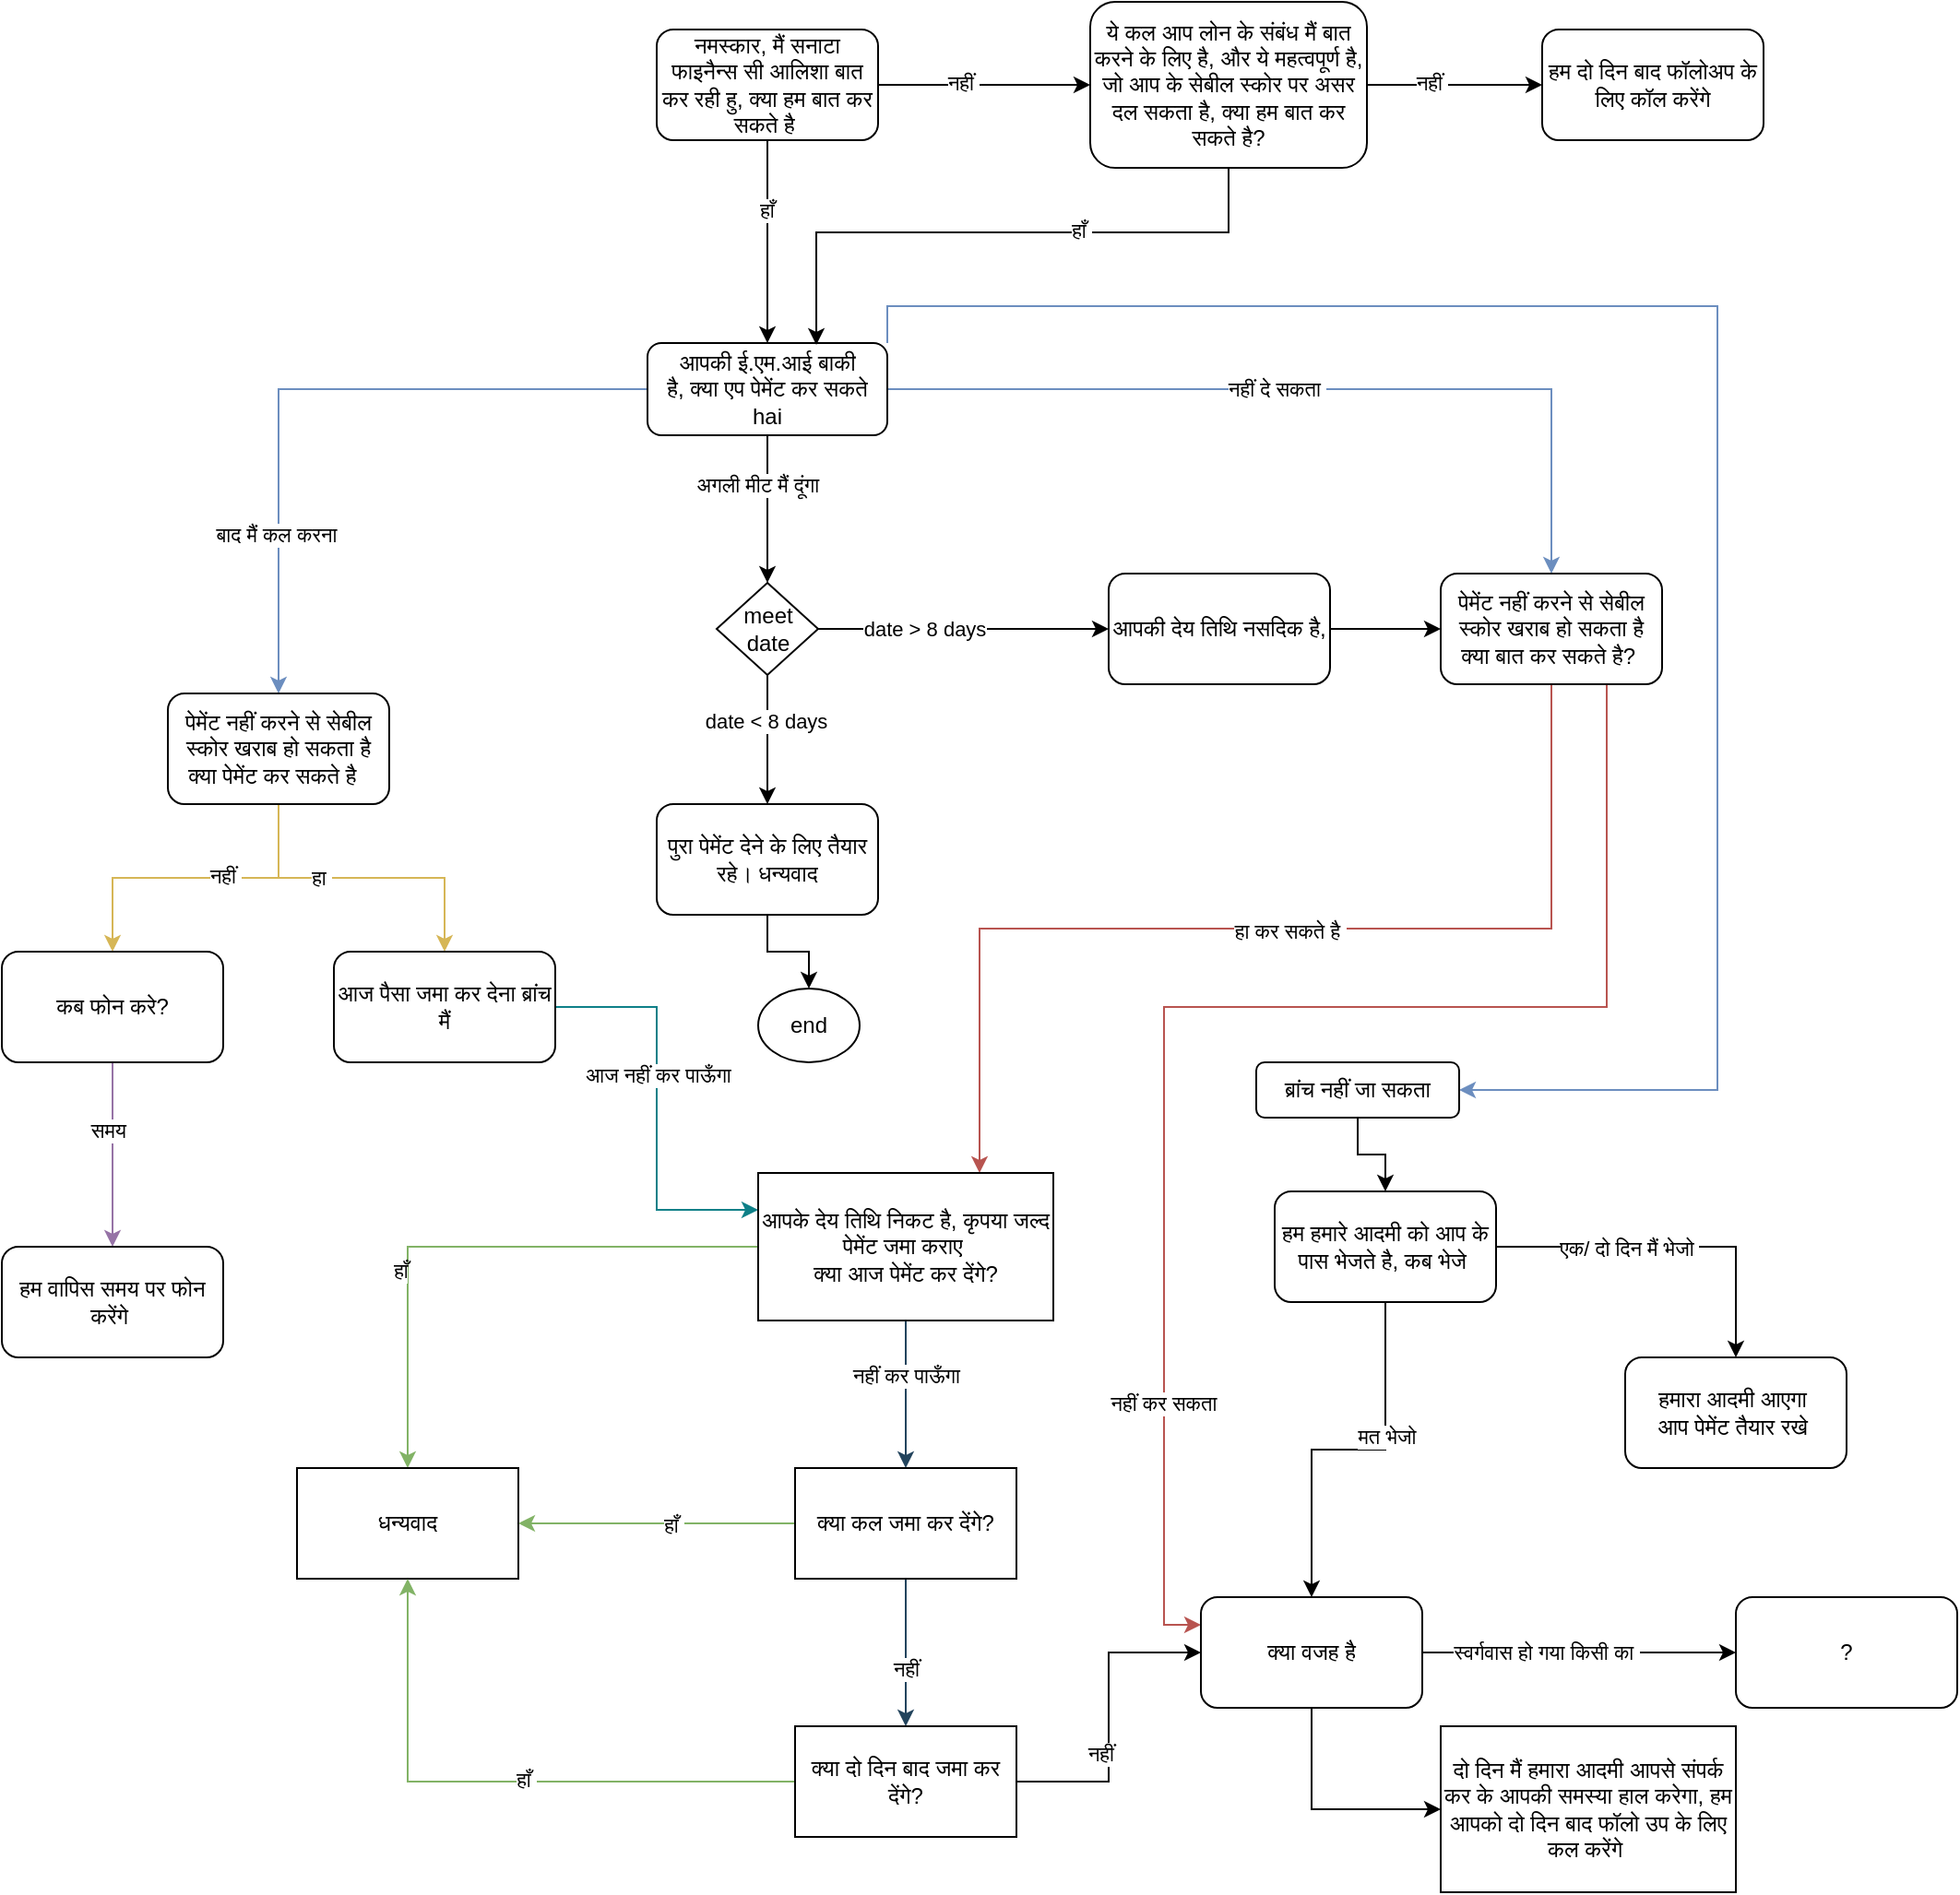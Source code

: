 <mxfile version="21.5.0" type="github">
  <diagram name="Page-1" id="A8u1cGYjJxs3ynTsOh-E">
    <mxGraphModel dx="1965" dy="636" grid="1" gridSize="10" guides="1" tooltips="1" connect="1" arrows="1" fold="1" page="1" pageScale="1" pageWidth="850" pageHeight="1100" math="0" shadow="0">
      <root>
        <mxCell id="0" />
        <mxCell id="1" parent="0" />
        <mxCell id="ubHi6udfQPmIiIhLqrcd-3" value="" style="edgeStyle=orthogonalEdgeStyle;rounded=0;orthogonalLoop=1;jettySize=auto;html=1;fillColor=#dae8fc;strokeColor=#6c8ebf;" parent="1" source="ubHi6udfQPmIiIhLqrcd-1" target="ubHi6udfQPmIiIhLqrcd-2" edge="1">
          <mxGeometry relative="1" as="geometry" />
        </mxCell>
        <mxCell id="ubHi6udfQPmIiIhLqrcd-4" value="बाद मैं कल करना&amp;nbsp;" style="edgeLabel;html=1;align=center;verticalAlign=middle;resizable=0;points=[];" parent="ubHi6udfQPmIiIhLqrcd-3" vertex="1" connectable="0">
          <mxGeometry x="0.425" relative="1" as="geometry">
            <mxPoint y="19" as="offset" />
          </mxGeometry>
        </mxCell>
        <mxCell id="ubHi6udfQPmIiIhLqrcd-6" value="" style="edgeStyle=orthogonalEdgeStyle;rounded=0;orthogonalLoop=1;jettySize=auto;html=1;" parent="1" source="D9SxiUH87e-Rk3kENxuC-22" target="ubHi6udfQPmIiIhLqrcd-5" edge="1">
          <mxGeometry relative="1" as="geometry">
            <Array as="points">
              <mxPoint x="385" y="480" />
              <mxPoint x="385" y="480" />
            </Array>
          </mxGeometry>
        </mxCell>
        <mxCell id="D9SxiUH87e-Rk3kENxuC-53" value="date &amp;lt; 8 days" style="edgeLabel;html=1;align=center;verticalAlign=middle;resizable=0;points=[];" parent="ubHi6udfQPmIiIhLqrcd-6" vertex="1" connectable="0">
          <mxGeometry x="-0.304" y="-1" relative="1" as="geometry">
            <mxPoint as="offset" />
          </mxGeometry>
        </mxCell>
        <mxCell id="ubHi6udfQPmIiIhLqrcd-9" value="" style="edgeStyle=orthogonalEdgeStyle;rounded=0;orthogonalLoop=1;jettySize=auto;html=1;fillColor=#dae8fc;strokeColor=#6c8ebf;" parent="1" source="ubHi6udfQPmIiIhLqrcd-1" target="ubHi6udfQPmIiIhLqrcd-8" edge="1">
          <mxGeometry relative="1" as="geometry" />
        </mxCell>
        <mxCell id="ubHi6udfQPmIiIhLqrcd-10" value="नहीं दे सकता&amp;nbsp;" style="edgeLabel;html=1;align=center;verticalAlign=middle;resizable=0;points=[];" parent="ubHi6udfQPmIiIhLqrcd-9" vertex="1" connectable="0">
          <mxGeometry x="0.529" y="-3" relative="1" as="geometry">
            <mxPoint x="-141" y="-3" as="offset" />
          </mxGeometry>
        </mxCell>
        <mxCell id="6fWgPlhkaPKUbiOBDTXt-3" style="rounded=0;orthogonalLoop=1;jettySize=auto;html=1;entryX=1;entryY=0.5;entryDx=0;entryDy=0;edgeStyle=orthogonalEdgeStyle;exitX=1;exitY=0;exitDx=0;exitDy=0;fillColor=#dae8fc;strokeColor=#6c8ebf;" edge="1" parent="1" source="ubHi6udfQPmIiIhLqrcd-1" target="6fWgPlhkaPKUbiOBDTXt-4">
          <mxGeometry relative="1" as="geometry">
            <mxPoint x="200.0" y="180" as="targetPoint" />
            <mxPoint x="430" y="220" as="sourcePoint" />
            <Array as="points">
              <mxPoint x="450" y="240" />
              <mxPoint x="900" y="240" />
              <mxPoint x="900" y="665" />
            </Array>
          </mxGeometry>
        </mxCell>
        <mxCell id="ubHi6udfQPmIiIhLqrcd-1" value="आपकी ई.एम.आई बाकी&lt;br&gt;है, क्या एप पेमेंट कर सकते&lt;br&gt;hai" style="rounded=1;whiteSpace=wrap;html=1;" parent="1" vertex="1">
          <mxGeometry x="320" y="260" width="130" height="50" as="geometry" />
        </mxCell>
        <mxCell id="ubHi6udfQPmIiIhLqrcd-13" value="" style="edgeStyle=orthogonalEdgeStyle;rounded=0;orthogonalLoop=1;jettySize=auto;html=1;fillColor=#fff2cc;strokeColor=#d6b656;" parent="1" source="ubHi6udfQPmIiIhLqrcd-2" target="ubHi6udfQPmIiIhLqrcd-12" edge="1">
          <mxGeometry relative="1" as="geometry" />
        </mxCell>
        <mxCell id="ubHi6udfQPmIiIhLqrcd-14" value="हा&amp;nbsp;" style="edgeLabel;html=1;align=center;verticalAlign=middle;resizable=0;points=[];" parent="ubHi6udfQPmIiIhLqrcd-13" vertex="1" connectable="0">
          <mxGeometry x="-0.265" relative="1" as="geometry">
            <mxPoint as="offset" />
          </mxGeometry>
        </mxCell>
        <mxCell id="ubHi6udfQPmIiIhLqrcd-16" value="" style="edgeStyle=orthogonalEdgeStyle;rounded=0;orthogonalLoop=1;jettySize=auto;html=1;fillColor=#fff2cc;strokeColor=#d6b656;" parent="1" source="ubHi6udfQPmIiIhLqrcd-2" target="ubHi6udfQPmIiIhLqrcd-15" edge="1">
          <mxGeometry relative="1" as="geometry" />
        </mxCell>
        <mxCell id="ubHi6udfQPmIiIhLqrcd-17" value="नहीं&amp;nbsp;" style="edgeLabel;html=1;align=center;verticalAlign=middle;resizable=0;points=[];" parent="ubHi6udfQPmIiIhLqrcd-16" vertex="1" connectable="0">
          <mxGeometry x="-0.189" y="-1" relative="1" as="geometry">
            <mxPoint as="offset" />
          </mxGeometry>
        </mxCell>
        <mxCell id="ubHi6udfQPmIiIhLqrcd-2" value="पेमेंट नहीं करने से सेबील स्कोर खराब हो सकता है&lt;br&gt;क्या पेमेंट कर सकते है&amp;nbsp;&amp;nbsp;" style="whiteSpace=wrap;html=1;rounded=1;" parent="1" vertex="1">
          <mxGeometry x="60" y="450" width="120" height="60" as="geometry" />
        </mxCell>
        <mxCell id="D9SxiUH87e-Rk3kENxuC-10" value="" style="edgeStyle=orthogonalEdgeStyle;rounded=0;orthogonalLoop=1;jettySize=auto;html=1;" parent="1" source="ubHi6udfQPmIiIhLqrcd-5" target="D9SxiUH87e-Rk3kENxuC-9" edge="1">
          <mxGeometry relative="1" as="geometry" />
        </mxCell>
        <mxCell id="ubHi6udfQPmIiIhLqrcd-5" value="पुरा पेमेंट देने के लिए तैयार रहे। धन्यवाद" style="whiteSpace=wrap;html=1;rounded=1;" parent="1" vertex="1">
          <mxGeometry x="325" y="510" width="120" height="60" as="geometry" />
        </mxCell>
        <mxCell id="D9SxiUH87e-Rk3kENxuC-19" style="edgeStyle=orthogonalEdgeStyle;rounded=0;orthogonalLoop=1;jettySize=auto;html=1;entryX=0.75;entryY=0;entryDx=0;entryDy=0;exitX=0.5;exitY=1;exitDx=0;exitDy=0;fillColor=#f8cecc;strokeColor=#b85450;" parent="1" source="ubHi6udfQPmIiIhLqrcd-8" target="D9SxiUH87e-Rk3kENxuC-2" edge="1">
          <mxGeometry relative="1" as="geometry" />
        </mxCell>
        <mxCell id="D9SxiUH87e-Rk3kENxuC-21" value="हा कर सकते है&amp;nbsp;" style="edgeLabel;html=1;align=center;verticalAlign=middle;resizable=0;points=[];" parent="D9SxiUH87e-Rk3kENxuC-19" vertex="1" connectable="0">
          <mxGeometry x="-0.046" y="1" relative="1" as="geometry">
            <mxPoint as="offset" />
          </mxGeometry>
        </mxCell>
        <mxCell id="6fWgPlhkaPKUbiOBDTXt-16" style="edgeStyle=orthogonalEdgeStyle;rounded=0;orthogonalLoop=1;jettySize=auto;html=1;exitX=0.75;exitY=1;exitDx=0;exitDy=0;entryX=0;entryY=0.25;entryDx=0;entryDy=0;fillColor=#f8cecc;strokeColor=#b85450;" edge="1" parent="1" source="ubHi6udfQPmIiIhLqrcd-8" target="6fWgPlhkaPKUbiOBDTXt-14">
          <mxGeometry relative="1" as="geometry">
            <Array as="points">
              <mxPoint x="840" y="620" />
              <mxPoint x="600" y="620" />
              <mxPoint x="600" y="955" />
            </Array>
          </mxGeometry>
        </mxCell>
        <mxCell id="6fWgPlhkaPKUbiOBDTXt-17" value="नहीं कर सकता&amp;nbsp;" style="edgeLabel;html=1;align=center;verticalAlign=middle;resizable=0;points=[];" vertex="1" connectable="0" parent="6fWgPlhkaPKUbiOBDTXt-16">
          <mxGeometry x="0.634" y="1" relative="1" as="geometry">
            <mxPoint y="1" as="offset" />
          </mxGeometry>
        </mxCell>
        <mxCell id="ubHi6udfQPmIiIhLqrcd-8" value="&lt;span style=&quot;font-family: Helvetica; font-size: 12px; font-style: normal; font-variant-ligatures: normal; font-variant-caps: normal; font-weight: 400; letter-spacing: normal; orphans: 2; text-align: center; text-indent: 0px; text-transform: none; widows: 2; word-spacing: 0px; -webkit-text-stroke-width: 0px; text-decoration-thickness: initial; text-decoration-style: initial; text-decoration-color: initial; float: none; display: inline !important;&quot;&gt;पेमेंट नहीं करने से सेबील स्कोर खराब हो सकता है&lt;/span&gt;&lt;br style=&quot;border-color: var(--border-color); font-family: Helvetica; font-size: 12px; font-style: normal; font-variant-ligatures: normal; font-variant-caps: normal; font-weight: 400; letter-spacing: normal; orphans: 2; text-align: center; text-indent: 0px; text-transform: none; widows: 2; word-spacing: 0px; -webkit-text-stroke-width: 0px; text-decoration-thickness: initial; text-decoration-style: initial; text-decoration-color: initial;&quot;&gt;&lt;span style=&quot;font-family: Helvetica; font-size: 12px; font-style: normal; font-variant-ligatures: normal; font-variant-caps: normal; font-weight: 400; letter-spacing: normal; orphans: 2; text-align: center; text-indent: 0px; text-transform: none; widows: 2; word-spacing: 0px; -webkit-text-stroke-width: 0px; text-decoration-thickness: initial; text-decoration-style: initial; text-decoration-color: initial; float: none; display: inline !important;&quot;&gt;क्या बात कर सकते है?&amp;nbsp;&lt;/span&gt;" style="whiteSpace=wrap;html=1;rounded=1;labelBackgroundColor=none;fontColor=default;" parent="1" vertex="1">
          <mxGeometry x="750" y="385" width="120" height="60" as="geometry" />
        </mxCell>
        <mxCell id="D9SxiUH87e-Rk3kENxuC-17" style="edgeStyle=orthogonalEdgeStyle;rounded=0;orthogonalLoop=1;jettySize=auto;html=1;entryX=0;entryY=0.25;entryDx=0;entryDy=0;fillColor=#b0e3e6;strokeColor=#0e8088;" parent="1" source="ubHi6udfQPmIiIhLqrcd-12" target="D9SxiUH87e-Rk3kENxuC-2" edge="1">
          <mxGeometry relative="1" as="geometry" />
        </mxCell>
        <mxCell id="D9SxiUH87e-Rk3kENxuC-18" value="आज नहीं कर पाऊँगा&amp;nbsp;" style="edgeLabel;html=1;align=center;verticalAlign=middle;resizable=0;points=[];" parent="D9SxiUH87e-Rk3kENxuC-17" vertex="1" connectable="0">
          <mxGeometry x="-0.169" y="2" relative="1" as="geometry">
            <mxPoint as="offset" />
          </mxGeometry>
        </mxCell>
        <mxCell id="ubHi6udfQPmIiIhLqrcd-12" value="आज पैसा जमा कर देना ब्रांच मैं" style="whiteSpace=wrap;html=1;rounded=1;" parent="1" vertex="1">
          <mxGeometry x="150" y="590" width="120" height="60" as="geometry" />
        </mxCell>
        <mxCell id="D9SxiUH87e-Rk3kENxuC-45" value="" style="edgeStyle=orthogonalEdgeStyle;rounded=0;orthogonalLoop=1;jettySize=auto;html=1;fillColor=#e1d5e7;strokeColor=#9673a6;entryX=0.5;entryY=0;entryDx=0;entryDy=0;" parent="1" source="ubHi6udfQPmIiIhLqrcd-15" target="D9SxiUH87e-Rk3kENxuC-44" edge="1">
          <mxGeometry relative="1" as="geometry" />
        </mxCell>
        <mxCell id="D9SxiUH87e-Rk3kENxuC-46" value="समय&amp;nbsp;" style="edgeLabel;html=1;align=center;verticalAlign=middle;resizable=0;points=[];" parent="D9SxiUH87e-Rk3kENxuC-45" vertex="1" connectable="0">
          <mxGeometry x="-0.26" y="-1" relative="1" as="geometry">
            <mxPoint as="offset" />
          </mxGeometry>
        </mxCell>
        <mxCell id="ubHi6udfQPmIiIhLqrcd-15" value="कब फोन करे?" style="whiteSpace=wrap;html=1;rounded=1;" parent="1" vertex="1">
          <mxGeometry x="-30" y="590" width="120" height="60" as="geometry" />
        </mxCell>
        <mxCell id="D9SxiUH87e-Rk3kENxuC-4" value="" style="edgeStyle=orthogonalEdgeStyle;rounded=0;orthogonalLoop=1;jettySize=auto;html=1;fillColor=#d5e8d4;strokeColor=#82b366;" parent="1" source="D9SxiUH87e-Rk3kENxuC-2" target="D9SxiUH87e-Rk3kENxuC-3" edge="1">
          <mxGeometry relative="1" as="geometry" />
        </mxCell>
        <mxCell id="D9SxiUH87e-Rk3kENxuC-5" value="हाँ" style="edgeLabel;html=1;align=center;verticalAlign=middle;resizable=0;points=[];" parent="D9SxiUH87e-Rk3kENxuC-4" vertex="1" connectable="0">
          <mxGeometry x="0.305" y="-4" relative="1" as="geometry">
            <mxPoint as="offset" />
          </mxGeometry>
        </mxCell>
        <mxCell id="D9SxiUH87e-Rk3kENxuC-7" value="" style="edgeStyle=orthogonalEdgeStyle;rounded=0;orthogonalLoop=1;jettySize=auto;html=1;fillColor=#bac8d3;strokeColor=#23445d;" parent="1" source="D9SxiUH87e-Rk3kENxuC-2" target="D9SxiUH87e-Rk3kENxuC-6" edge="1">
          <mxGeometry relative="1" as="geometry" />
        </mxCell>
        <mxCell id="D9SxiUH87e-Rk3kENxuC-8" value="नहीं कर पाऊँगा" style="edgeLabel;html=1;align=center;verticalAlign=middle;resizable=0;points=[];" parent="D9SxiUH87e-Rk3kENxuC-7" vertex="1" connectable="0">
          <mxGeometry x="-0.253" relative="1" as="geometry">
            <mxPoint as="offset" />
          </mxGeometry>
        </mxCell>
        <mxCell id="D9SxiUH87e-Rk3kENxuC-2" value="आपके देय तिथि निकट है, कृपया जल्द पेमेंट जमा कराए&amp;nbsp;&lt;br&gt;क्या आज पेमेंट कर देंगे?" style="whiteSpace=wrap;html=1;" parent="1" vertex="1">
          <mxGeometry x="380" y="710" width="160" height="80" as="geometry" />
        </mxCell>
        <mxCell id="D9SxiUH87e-Rk3kENxuC-3" value="धन्यवाद" style="whiteSpace=wrap;html=1;" parent="1" vertex="1">
          <mxGeometry x="130" y="870" width="120" height="60" as="geometry" />
        </mxCell>
        <mxCell id="D9SxiUH87e-Rk3kENxuC-11" style="edgeStyle=orthogonalEdgeStyle;rounded=0;orthogonalLoop=1;jettySize=auto;html=1;entryX=1;entryY=0.5;entryDx=0;entryDy=0;fillColor=#d5e8d4;strokeColor=#82b366;" parent="1" source="D9SxiUH87e-Rk3kENxuC-6" target="D9SxiUH87e-Rk3kENxuC-3" edge="1">
          <mxGeometry relative="1" as="geometry" />
        </mxCell>
        <mxCell id="D9SxiUH87e-Rk3kENxuC-12" value="हाँ&amp;nbsp;" style="edgeLabel;html=1;align=center;verticalAlign=middle;resizable=0;points=[];" parent="D9SxiUH87e-Rk3kENxuC-11" vertex="1" connectable="0">
          <mxGeometry x="-0.12" y="1" relative="1" as="geometry">
            <mxPoint as="offset" />
          </mxGeometry>
        </mxCell>
        <mxCell id="D9SxiUH87e-Rk3kENxuC-14" value="" style="edgeStyle=orthogonalEdgeStyle;rounded=0;orthogonalLoop=1;jettySize=auto;html=1;fillColor=#bac8d3;strokeColor=#23445d;" parent="1" source="D9SxiUH87e-Rk3kENxuC-6" target="D9SxiUH87e-Rk3kENxuC-13" edge="1">
          <mxGeometry relative="1" as="geometry" />
        </mxCell>
        <mxCell id="D9SxiUH87e-Rk3kENxuC-20" value="नहीं" style="edgeLabel;html=1;align=center;verticalAlign=middle;resizable=0;points=[];" parent="D9SxiUH87e-Rk3kENxuC-14" vertex="1" connectable="0">
          <mxGeometry x="0.216" relative="1" as="geometry">
            <mxPoint as="offset" />
          </mxGeometry>
        </mxCell>
        <mxCell id="D9SxiUH87e-Rk3kENxuC-6" value="क्या कल जमा कर देंगे?&lt;br&gt;" style="whiteSpace=wrap;html=1;" parent="1" vertex="1">
          <mxGeometry x="400" y="870" width="120" height="60" as="geometry" />
        </mxCell>
        <mxCell id="D9SxiUH87e-Rk3kENxuC-9" value="end" style="ellipse;whiteSpace=wrap;html=1;rounded=1;" parent="1" vertex="1">
          <mxGeometry x="380" y="610" width="55" height="40" as="geometry" />
        </mxCell>
        <mxCell id="D9SxiUH87e-Rk3kENxuC-15" style="edgeStyle=orthogonalEdgeStyle;rounded=0;orthogonalLoop=1;jettySize=auto;html=1;entryX=0.5;entryY=1;entryDx=0;entryDy=0;fillColor=#d5e8d4;strokeColor=#82b366;" parent="1" source="D9SxiUH87e-Rk3kENxuC-13" target="D9SxiUH87e-Rk3kENxuC-3" edge="1">
          <mxGeometry relative="1" as="geometry" />
        </mxCell>
        <mxCell id="D9SxiUH87e-Rk3kENxuC-16" value="हाँ&amp;nbsp;" style="edgeLabel;html=1;align=center;verticalAlign=middle;resizable=0;points=[];" parent="D9SxiUH87e-Rk3kENxuC-15" vertex="1" connectable="0">
          <mxGeometry x="-0.087" y="-1" relative="1" as="geometry">
            <mxPoint as="offset" />
          </mxGeometry>
        </mxCell>
        <mxCell id="D9SxiUH87e-Rk3kENxuC-43" value="" style="edgeStyle=orthogonalEdgeStyle;rounded=0;orthogonalLoop=1;jettySize=auto;html=1;entryX=0;entryY=0.5;entryDx=0;entryDy=0;" parent="1" source="D9SxiUH87e-Rk3kENxuC-13" target="6fWgPlhkaPKUbiOBDTXt-14" edge="1">
          <mxGeometry relative="1" as="geometry" />
        </mxCell>
        <mxCell id="6fWgPlhkaPKUbiOBDTXt-13" value="नहीं&amp;nbsp;" style="edgeLabel;html=1;align=center;verticalAlign=middle;resizable=0;points=[];" vertex="1" connectable="0" parent="D9SxiUH87e-Rk3kENxuC-43">
          <mxGeometry x="-0.23" y="3" relative="1" as="geometry">
            <mxPoint as="offset" />
          </mxGeometry>
        </mxCell>
        <mxCell id="D9SxiUH87e-Rk3kENxuC-13" value="क्या दो दिन बाद जमा कर देंगे?" style="whiteSpace=wrap;html=1;" parent="1" vertex="1">
          <mxGeometry x="400" y="1010" width="120" height="60" as="geometry" />
        </mxCell>
        <mxCell id="D9SxiUH87e-Rk3kENxuC-23" value="" style="edgeStyle=orthogonalEdgeStyle;rounded=0;orthogonalLoop=1;jettySize=auto;html=1;" parent="1" source="ubHi6udfQPmIiIhLqrcd-1" target="D9SxiUH87e-Rk3kENxuC-22" edge="1">
          <mxGeometry relative="1" as="geometry">
            <mxPoint x="385" y="330" as="sourcePoint" />
            <mxPoint x="385" y="450" as="targetPoint" />
          </mxGeometry>
        </mxCell>
        <mxCell id="D9SxiUH87e-Rk3kENxuC-24" value="अगली मीट मैं दूंगा&amp;nbsp;" style="edgeLabel;html=1;align=center;verticalAlign=middle;resizable=0;points=[];" parent="D9SxiUH87e-Rk3kENxuC-23" vertex="1" connectable="0">
          <mxGeometry x="-0.327" y="-4" relative="1" as="geometry">
            <mxPoint as="offset" />
          </mxGeometry>
        </mxCell>
        <mxCell id="D9SxiUH87e-Rk3kENxuC-25" style="edgeStyle=orthogonalEdgeStyle;rounded=0;orthogonalLoop=1;jettySize=auto;html=1;entryX=0;entryY=0.5;entryDx=0;entryDy=0;" parent="1" source="D9SxiUH87e-Rk3kENxuC-49" target="ubHi6udfQPmIiIhLqrcd-8" edge="1">
          <mxGeometry relative="1" as="geometry" />
        </mxCell>
        <mxCell id="D9SxiUH87e-Rk3kENxuC-22" value="meet&lt;br&gt;date" style="rhombus;whiteSpace=wrap;html=1;" parent="1" vertex="1">
          <mxGeometry x="357.5" y="390" width="55" height="50" as="geometry" />
        </mxCell>
        <mxCell id="D9SxiUH87e-Rk3kENxuC-29" value="" style="edgeStyle=orthogonalEdgeStyle;rounded=0;orthogonalLoop=1;jettySize=auto;html=1;" parent="1" source="D9SxiUH87e-Rk3kENxuC-27" target="ubHi6udfQPmIiIhLqrcd-1" edge="1">
          <mxGeometry relative="1" as="geometry" />
        </mxCell>
        <mxCell id="D9SxiUH87e-Rk3kENxuC-30" value="हाँ&amp;nbsp;" style="edgeLabel;html=1;align=center;verticalAlign=middle;resizable=0;points=[];" parent="D9SxiUH87e-Rk3kENxuC-29" vertex="1" connectable="0">
          <mxGeometry x="-0.312" y="1" relative="1" as="geometry">
            <mxPoint as="offset" />
          </mxGeometry>
        </mxCell>
        <mxCell id="D9SxiUH87e-Rk3kENxuC-34" value="" style="edgeStyle=orthogonalEdgeStyle;rounded=0;orthogonalLoop=1;jettySize=auto;html=1;" parent="1" source="D9SxiUH87e-Rk3kENxuC-27" target="D9SxiUH87e-Rk3kENxuC-31" edge="1">
          <mxGeometry relative="1" as="geometry" />
        </mxCell>
        <mxCell id="D9SxiUH87e-Rk3kENxuC-35" value="नहीं&amp;nbsp;" style="edgeLabel;html=1;align=center;verticalAlign=middle;resizable=0;points=[];" parent="D9SxiUH87e-Rk3kENxuC-34" vertex="1" connectable="0">
          <mxGeometry x="-0.203" y="1" relative="1" as="geometry">
            <mxPoint as="offset" />
          </mxGeometry>
        </mxCell>
        <mxCell id="D9SxiUH87e-Rk3kENxuC-27" value="नमस्कार, मैं सनाटा फाइनैन्स सी आलिशा बात कर रही हु, क्या हम बात कर सकते है&amp;nbsp;" style="whiteSpace=wrap;html=1;rounded=1;" parent="1" vertex="1">
          <mxGeometry x="325" y="90" width="120" height="60" as="geometry" />
        </mxCell>
        <mxCell id="D9SxiUH87e-Rk3kENxuC-36" style="edgeStyle=orthogonalEdgeStyle;rounded=0;orthogonalLoop=1;jettySize=auto;html=1;entryX=0.704;entryY=0.02;entryDx=0;entryDy=0;entryPerimeter=0;" parent="1" source="D9SxiUH87e-Rk3kENxuC-31" target="ubHi6udfQPmIiIhLqrcd-1" edge="1">
          <mxGeometry relative="1" as="geometry">
            <Array as="points">
              <mxPoint x="635" y="200" />
              <mxPoint x="411" y="200" />
            </Array>
          </mxGeometry>
        </mxCell>
        <mxCell id="D9SxiUH87e-Rk3kENxuC-37" value="हाँ&amp;nbsp;" style="edgeLabel;html=1;align=center;verticalAlign=middle;resizable=0;points=[];" parent="D9SxiUH87e-Rk3kENxuC-36" vertex="1" connectable="0">
          <mxGeometry x="-0.276" y="-1" relative="1" as="geometry">
            <mxPoint as="offset" />
          </mxGeometry>
        </mxCell>
        <mxCell id="D9SxiUH87e-Rk3kENxuC-40" value="" style="edgeStyle=orthogonalEdgeStyle;rounded=0;orthogonalLoop=1;jettySize=auto;html=1;" parent="1" source="D9SxiUH87e-Rk3kENxuC-31" target="D9SxiUH87e-Rk3kENxuC-39" edge="1">
          <mxGeometry relative="1" as="geometry" />
        </mxCell>
        <mxCell id="D9SxiUH87e-Rk3kENxuC-41" value="नहीं&amp;nbsp;" style="edgeLabel;html=1;align=center;verticalAlign=middle;resizable=0;points=[];" parent="D9SxiUH87e-Rk3kENxuC-40" vertex="1" connectable="0">
          <mxGeometry x="-0.273" y="1" relative="1" as="geometry">
            <mxPoint as="offset" />
          </mxGeometry>
        </mxCell>
        <mxCell id="D9SxiUH87e-Rk3kENxuC-31" value="ये कल आप लोन के संबंध मैं बात करने के लिए है, और ये महत्वपूर्ण है, जो आप के सेबील स्कोर पर असर दल सकता है, क्या हम बात कर सकते है?&lt;br&gt;" style="whiteSpace=wrap;html=1;rounded=1;" parent="1" vertex="1">
          <mxGeometry x="560" y="75" width="150" height="90" as="geometry" />
        </mxCell>
        <mxCell id="D9SxiUH87e-Rk3kENxuC-39" value="हम दो दिन बाद फॉलोअप के लिए कॉल करेंगे" style="whiteSpace=wrap;html=1;rounded=1;" parent="1" vertex="1">
          <mxGeometry x="805" y="90" width="120" height="60" as="geometry" />
        </mxCell>
        <mxCell id="D9SxiUH87e-Rk3kENxuC-42" value="दो दिन मैं हमारा आदमी आपसे संपर्क कर के आपकी समस्या हाल करेगा, हम आपको दो दिन बाद फॉलो उप के लिए कल करेंगे&amp;nbsp;" style="whiteSpace=wrap;html=1;" parent="1" vertex="1">
          <mxGeometry x="750" y="1010" width="160" height="90" as="geometry" />
        </mxCell>
        <mxCell id="D9SxiUH87e-Rk3kENxuC-44" value="हम वापिस समय पर फोन करेंगे&amp;nbsp;" style="whiteSpace=wrap;html=1;rounded=1;" parent="1" vertex="1">
          <mxGeometry x="-30" y="750" width="120" height="60" as="geometry" />
        </mxCell>
        <mxCell id="D9SxiUH87e-Rk3kENxuC-47" value="" style="edgeStyle=orthogonalEdgeStyle;rounded=0;orthogonalLoop=1;jettySize=auto;html=1;entryX=0;entryY=0.5;entryDx=0;entryDy=0;" parent="1" source="D9SxiUH87e-Rk3kENxuC-22" target="D9SxiUH87e-Rk3kENxuC-49" edge="1">
          <mxGeometry relative="1" as="geometry">
            <mxPoint x="413" y="415" as="sourcePoint" />
            <mxPoint x="720" y="415" as="targetPoint" />
          </mxGeometry>
        </mxCell>
        <mxCell id="D9SxiUH87e-Rk3kENxuC-48" value="date &amp;gt; 8 days" style="edgeLabel;html=1;align=center;verticalAlign=middle;resizable=0;points=[];" parent="D9SxiUH87e-Rk3kENxuC-47" vertex="1" connectable="0">
          <mxGeometry x="-0.338" y="3" relative="1" as="geometry">
            <mxPoint x="5" y="3" as="offset" />
          </mxGeometry>
        </mxCell>
        <mxCell id="D9SxiUH87e-Rk3kENxuC-49" value="आपकी देय तिथि नसदिक है," style="rounded=1;whiteSpace=wrap;html=1;" parent="1" vertex="1">
          <mxGeometry x="570" y="385" width="120" height="60" as="geometry" />
        </mxCell>
        <mxCell id="6fWgPlhkaPKUbiOBDTXt-6" style="edgeStyle=orthogonalEdgeStyle;rounded=0;orthogonalLoop=1;jettySize=auto;html=1;entryX=0.5;entryY=0;entryDx=0;entryDy=0;exitX=0.5;exitY=1;exitDx=0;exitDy=0;" edge="1" parent="1" source="6fWgPlhkaPKUbiOBDTXt-4" target="6fWgPlhkaPKUbiOBDTXt-5">
          <mxGeometry relative="1" as="geometry" />
        </mxCell>
        <mxCell id="6fWgPlhkaPKUbiOBDTXt-4" value="ब्रांच नहीं जा सकता" style="rounded=1;whiteSpace=wrap;html=1;" vertex="1" parent="1">
          <mxGeometry x="650" y="650" width="110" height="30" as="geometry" />
        </mxCell>
        <mxCell id="6fWgPlhkaPKUbiOBDTXt-8" style="edgeStyle=orthogonalEdgeStyle;rounded=0;orthogonalLoop=1;jettySize=auto;html=1;exitX=1;exitY=0.5;exitDx=0;exitDy=0;entryX=0.5;entryY=0;entryDx=0;entryDy=0;" edge="1" parent="1" source="6fWgPlhkaPKUbiOBDTXt-5" target="6fWgPlhkaPKUbiOBDTXt-7">
          <mxGeometry relative="1" as="geometry" />
        </mxCell>
        <mxCell id="6fWgPlhkaPKUbiOBDTXt-9" value="एक/ दो दिन मैं भेजो&amp;nbsp;" style="edgeLabel;html=1;align=center;verticalAlign=middle;resizable=0;points=[];" vertex="1" connectable="0" parent="6fWgPlhkaPKUbiOBDTXt-8">
          <mxGeometry x="-0.247" y="-1" relative="1" as="geometry">
            <mxPoint as="offset" />
          </mxGeometry>
        </mxCell>
        <mxCell id="6fWgPlhkaPKUbiOBDTXt-11" value="" style="edgeStyle=orthogonalEdgeStyle;rounded=0;orthogonalLoop=1;jettySize=auto;html=1;" edge="1" parent="1" source="6fWgPlhkaPKUbiOBDTXt-5" target="6fWgPlhkaPKUbiOBDTXt-14">
          <mxGeometry relative="1" as="geometry">
            <mxPoint x="720" y="830" as="targetPoint" />
          </mxGeometry>
        </mxCell>
        <mxCell id="6fWgPlhkaPKUbiOBDTXt-12" value="मत भेजो&amp;nbsp;" style="edgeLabel;html=1;align=center;verticalAlign=middle;resizable=0;points=[];" vertex="1" connectable="0" parent="6fWgPlhkaPKUbiOBDTXt-11">
          <mxGeometry x="-0.27" y="2" relative="1" as="geometry">
            <mxPoint as="offset" />
          </mxGeometry>
        </mxCell>
        <mxCell id="6fWgPlhkaPKUbiOBDTXt-5" value="हम हमारे आदमी को आप के पास भेजते है, कब भेजे&amp;nbsp;" style="rounded=1;whiteSpace=wrap;html=1;" vertex="1" parent="1">
          <mxGeometry x="660" y="720" width="120" height="60" as="geometry" />
        </mxCell>
        <mxCell id="6fWgPlhkaPKUbiOBDTXt-7" value="हमारा आदमी आएगा&amp;nbsp;&lt;br&gt;आप पेमेंट तैयार रखे&amp;nbsp;" style="rounded=1;whiteSpace=wrap;html=1;" vertex="1" parent="1">
          <mxGeometry x="850" y="810" width="120" height="60" as="geometry" />
        </mxCell>
        <mxCell id="6fWgPlhkaPKUbiOBDTXt-15" style="edgeStyle=orthogonalEdgeStyle;rounded=0;orthogonalLoop=1;jettySize=auto;html=1;exitX=0.5;exitY=1;exitDx=0;exitDy=0;entryX=0;entryY=0.5;entryDx=0;entryDy=0;" edge="1" parent="1" source="6fWgPlhkaPKUbiOBDTXt-14" target="D9SxiUH87e-Rk3kENxuC-42">
          <mxGeometry relative="1" as="geometry" />
        </mxCell>
        <mxCell id="6fWgPlhkaPKUbiOBDTXt-19" value="" style="edgeStyle=orthogonalEdgeStyle;rounded=0;orthogonalLoop=1;jettySize=auto;html=1;" edge="1" parent="1" source="6fWgPlhkaPKUbiOBDTXt-14" target="6fWgPlhkaPKUbiOBDTXt-18">
          <mxGeometry relative="1" as="geometry" />
        </mxCell>
        <mxCell id="6fWgPlhkaPKUbiOBDTXt-20" value="स्वर्गवास हो गया किसी का&amp;nbsp;" style="edgeLabel;html=1;align=center;verticalAlign=middle;resizable=0;points=[];" vertex="1" connectable="0" parent="6fWgPlhkaPKUbiOBDTXt-19">
          <mxGeometry x="-0.212" relative="1" as="geometry">
            <mxPoint as="offset" />
          </mxGeometry>
        </mxCell>
        <mxCell id="6fWgPlhkaPKUbiOBDTXt-14" value="क्या वजह है" style="rounded=1;whiteSpace=wrap;html=1;" vertex="1" parent="1">
          <mxGeometry x="620" y="940" width="120" height="60" as="geometry" />
        </mxCell>
        <mxCell id="6fWgPlhkaPKUbiOBDTXt-18" value="?" style="whiteSpace=wrap;html=1;rounded=1;" vertex="1" parent="1">
          <mxGeometry x="910" y="940" width="120" height="60" as="geometry" />
        </mxCell>
      </root>
    </mxGraphModel>
  </diagram>
</mxfile>
